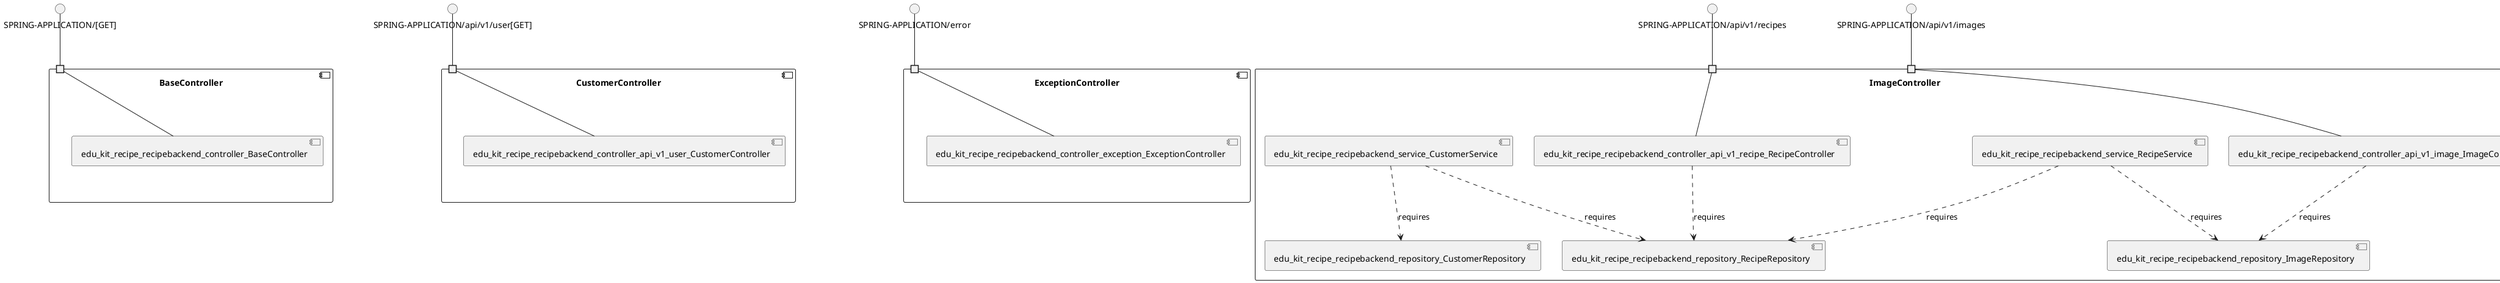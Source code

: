 @startuml
skinparam fixCircleLabelOverlapping true
component "BaseController\n\n\n\n\n\n" {
[edu_kit_recipe_recipebackend_controller_BaseController]
portin " " as BaseController.requires.SPRING_APPLICATION__GET_
"BaseController.requires.SPRING_APPLICATION__GET_"--[edu_kit_recipe_recipebackend_controller_BaseController]
}
interface "SPRING-APPLICATION/[GET]" as interface.SPRING_APPLICATION__GET_
interface.SPRING_APPLICATION__GET_--"BaseController.requires.SPRING_APPLICATION__GET_"
component "CustomerController\n\n\n\n\n\n" {
[edu_kit_recipe_recipebackend_controller_api_v1_user_CustomerController]
portin " " as CustomerController.requires.SPRING_APPLICATION_api_v1_user_GET_
"CustomerController.requires.SPRING_APPLICATION_api_v1_user_GET_"--[edu_kit_recipe_recipebackend_controller_api_v1_user_CustomerController]
}
interface "SPRING-APPLICATION/api/v1/user[GET]" as interface.SPRING_APPLICATION_api_v1_user_GET_
interface.SPRING_APPLICATION_api_v1_user_GET_--"CustomerController.requires.SPRING_APPLICATION_api_v1_user_GET_"
component "ExceptionController\n\n\n\n\n\n" {
[edu_kit_recipe_recipebackend_controller_exception_ExceptionController]
portin " " as ExceptionController.requires.SPRING_APPLICATION_error
"ExceptionController.requires.SPRING_APPLICATION_error"--[edu_kit_recipe_recipebackend_controller_exception_ExceptionController]
}
interface "SPRING-APPLICATION/error" as interface.SPRING_APPLICATION_error
interface.SPRING_APPLICATION_error--"ExceptionController.requires.SPRING_APPLICATION_error"
component "ImageController\n\n\n\n\n\n" {
[edu_kit_recipe_recipebackend_repository_ImageRepository]
[edu_kit_recipe_recipebackend_repository_CustomerRepository]
[edu_kit_recipe_recipebackend_service_RecipeService]
[edu_kit_recipe_recipebackend_repository_RecipeRepository]
[edu_kit_recipe_recipebackend_controller_api_v1_image_ImageController]
[edu_kit_recipe_recipebackend_service_CustomerService]
[edu_kit_recipe_recipebackend_controller_api_v1_recipe_RecipeController]
portin " " as ImageController.requires.SPRING_APPLICATION_api_v1_recipes
portin " " as ImageController.requires.SPRING_APPLICATION_api_v1_images
[edu_kit_recipe_recipebackend_service_RecipeService]..>[edu_kit_recipe_recipebackend_repository_RecipeRepository] : requires
[edu_kit_recipe_recipebackend_service_CustomerService]..>[edu_kit_recipe_recipebackend_repository_RecipeRepository] : requires
[edu_kit_recipe_recipebackend_controller_api_v1_recipe_RecipeController]..>[edu_kit_recipe_recipebackend_repository_RecipeRepository] : requires
[edu_kit_recipe_recipebackend_service_RecipeService]..>[edu_kit_recipe_recipebackend_repository_ImageRepository] : requires
[edu_kit_recipe_recipebackend_controller_api_v1_image_ImageController]..>[edu_kit_recipe_recipebackend_repository_ImageRepository] : requires
[edu_kit_recipe_recipebackend_service_CustomerService]..>[edu_kit_recipe_recipebackend_repository_CustomerRepository] : requires
"ImageController.requires.SPRING_APPLICATION_api_v1_recipes"--[edu_kit_recipe_recipebackend_controller_api_v1_recipe_RecipeController]
"ImageController.requires.SPRING_APPLICATION_api_v1_images"--[edu_kit_recipe_recipebackend_controller_api_v1_image_ImageController]
}
interface "SPRING-APPLICATION/api/v1/recipes" as interface.SPRING_APPLICATION_api_v1_recipes
interface.SPRING_APPLICATION_api_v1_recipes--"ImageController.requires.SPRING_APPLICATION_api_v1_recipes"
interface "SPRING-APPLICATION/api/v1/images" as interface.SPRING_APPLICATION_api_v1_images
interface.SPRING_APPLICATION_api_v1_images--"ImageController.requires.SPRING_APPLICATION_api_v1_images"
component "IngredientsController\n\n\n\n\n\n" {
[edu_kit_recipe_recipebackend_repository_IngredientRepository]
[edu_kit_recipe_recipebackend_controller_api_v1_tag_TagsController]
[edu_kit_recipe_recipebackend_repository_tag_TagRepository]
[edu_kit_recipe_recipebackend_controller_api_v1_ingredients_IngredientsController]
portin " " as IngredientsController.requires.SPRING_APPLICATION_api_v1_ingredients
portin " " as IngredientsController.requires.SPRING_APPLICATION_api_v1_tags
[edu_kit_recipe_recipebackend_controller_api_v1_tag_TagsController]..>[edu_kit_recipe_recipebackend_repository_tag_TagRepository] : requires
[edu_kit_recipe_recipebackend_controller_api_v1_ingredients_IngredientsController]..>[edu_kit_recipe_recipebackend_repository_tag_TagRepository] : requires
[edu_kit_recipe_recipebackend_controller_api_v1_ingredients_IngredientsController]..>[edu_kit_recipe_recipebackend_repository_IngredientRepository] : requires
"IngredientsController.requires.SPRING_APPLICATION_api_v1_ingredients"--[edu_kit_recipe_recipebackend_controller_api_v1_ingredients_IngredientsController]
"IngredientsController.requires.SPRING_APPLICATION_api_v1_tags"--[edu_kit_recipe_recipebackend_controller_api_v1_tag_TagsController]
}
interface "SPRING-APPLICATION/api/v1/ingredients" as interface.SPRING_APPLICATION_api_v1_ingredients
interface.SPRING_APPLICATION_api_v1_ingredients--"IngredientsController.requires.SPRING_APPLICATION_api_v1_ingredients"
interface "SPRING-APPLICATION/api/v1/tags" as interface.SPRING_APPLICATION_api_v1_tags
interface.SPRING_APPLICATION_api_v1_tags--"IngredientsController.requires.SPRING_APPLICATION_api_v1_tags"
component "UnitController\n\n\n\n\n\n" {
[edu_kit_recipe_recipebackend_controller_api_v1_units_UnitController]
[edu_kit_recipe_recipebackend_repository_UnitRepository]
portin " " as UnitController.requires.SPRING_APPLICATION_api_v1_units
[edu_kit_recipe_recipebackend_controller_api_v1_units_UnitController]..>[edu_kit_recipe_recipebackend_repository_UnitRepository] : requires
"UnitController.requires.SPRING_APPLICATION_api_v1_units"--[edu_kit_recipe_recipebackend_controller_api_v1_units_UnitController]
}
interface "SPRING-APPLICATION/api/v1/units" as interface.SPRING_APPLICATION_api_v1_units
interface.SPRING_APPLICATION_api_v1_units--"UnitController.requires.SPRING_APPLICATION_api_v1_units"

@enduml
